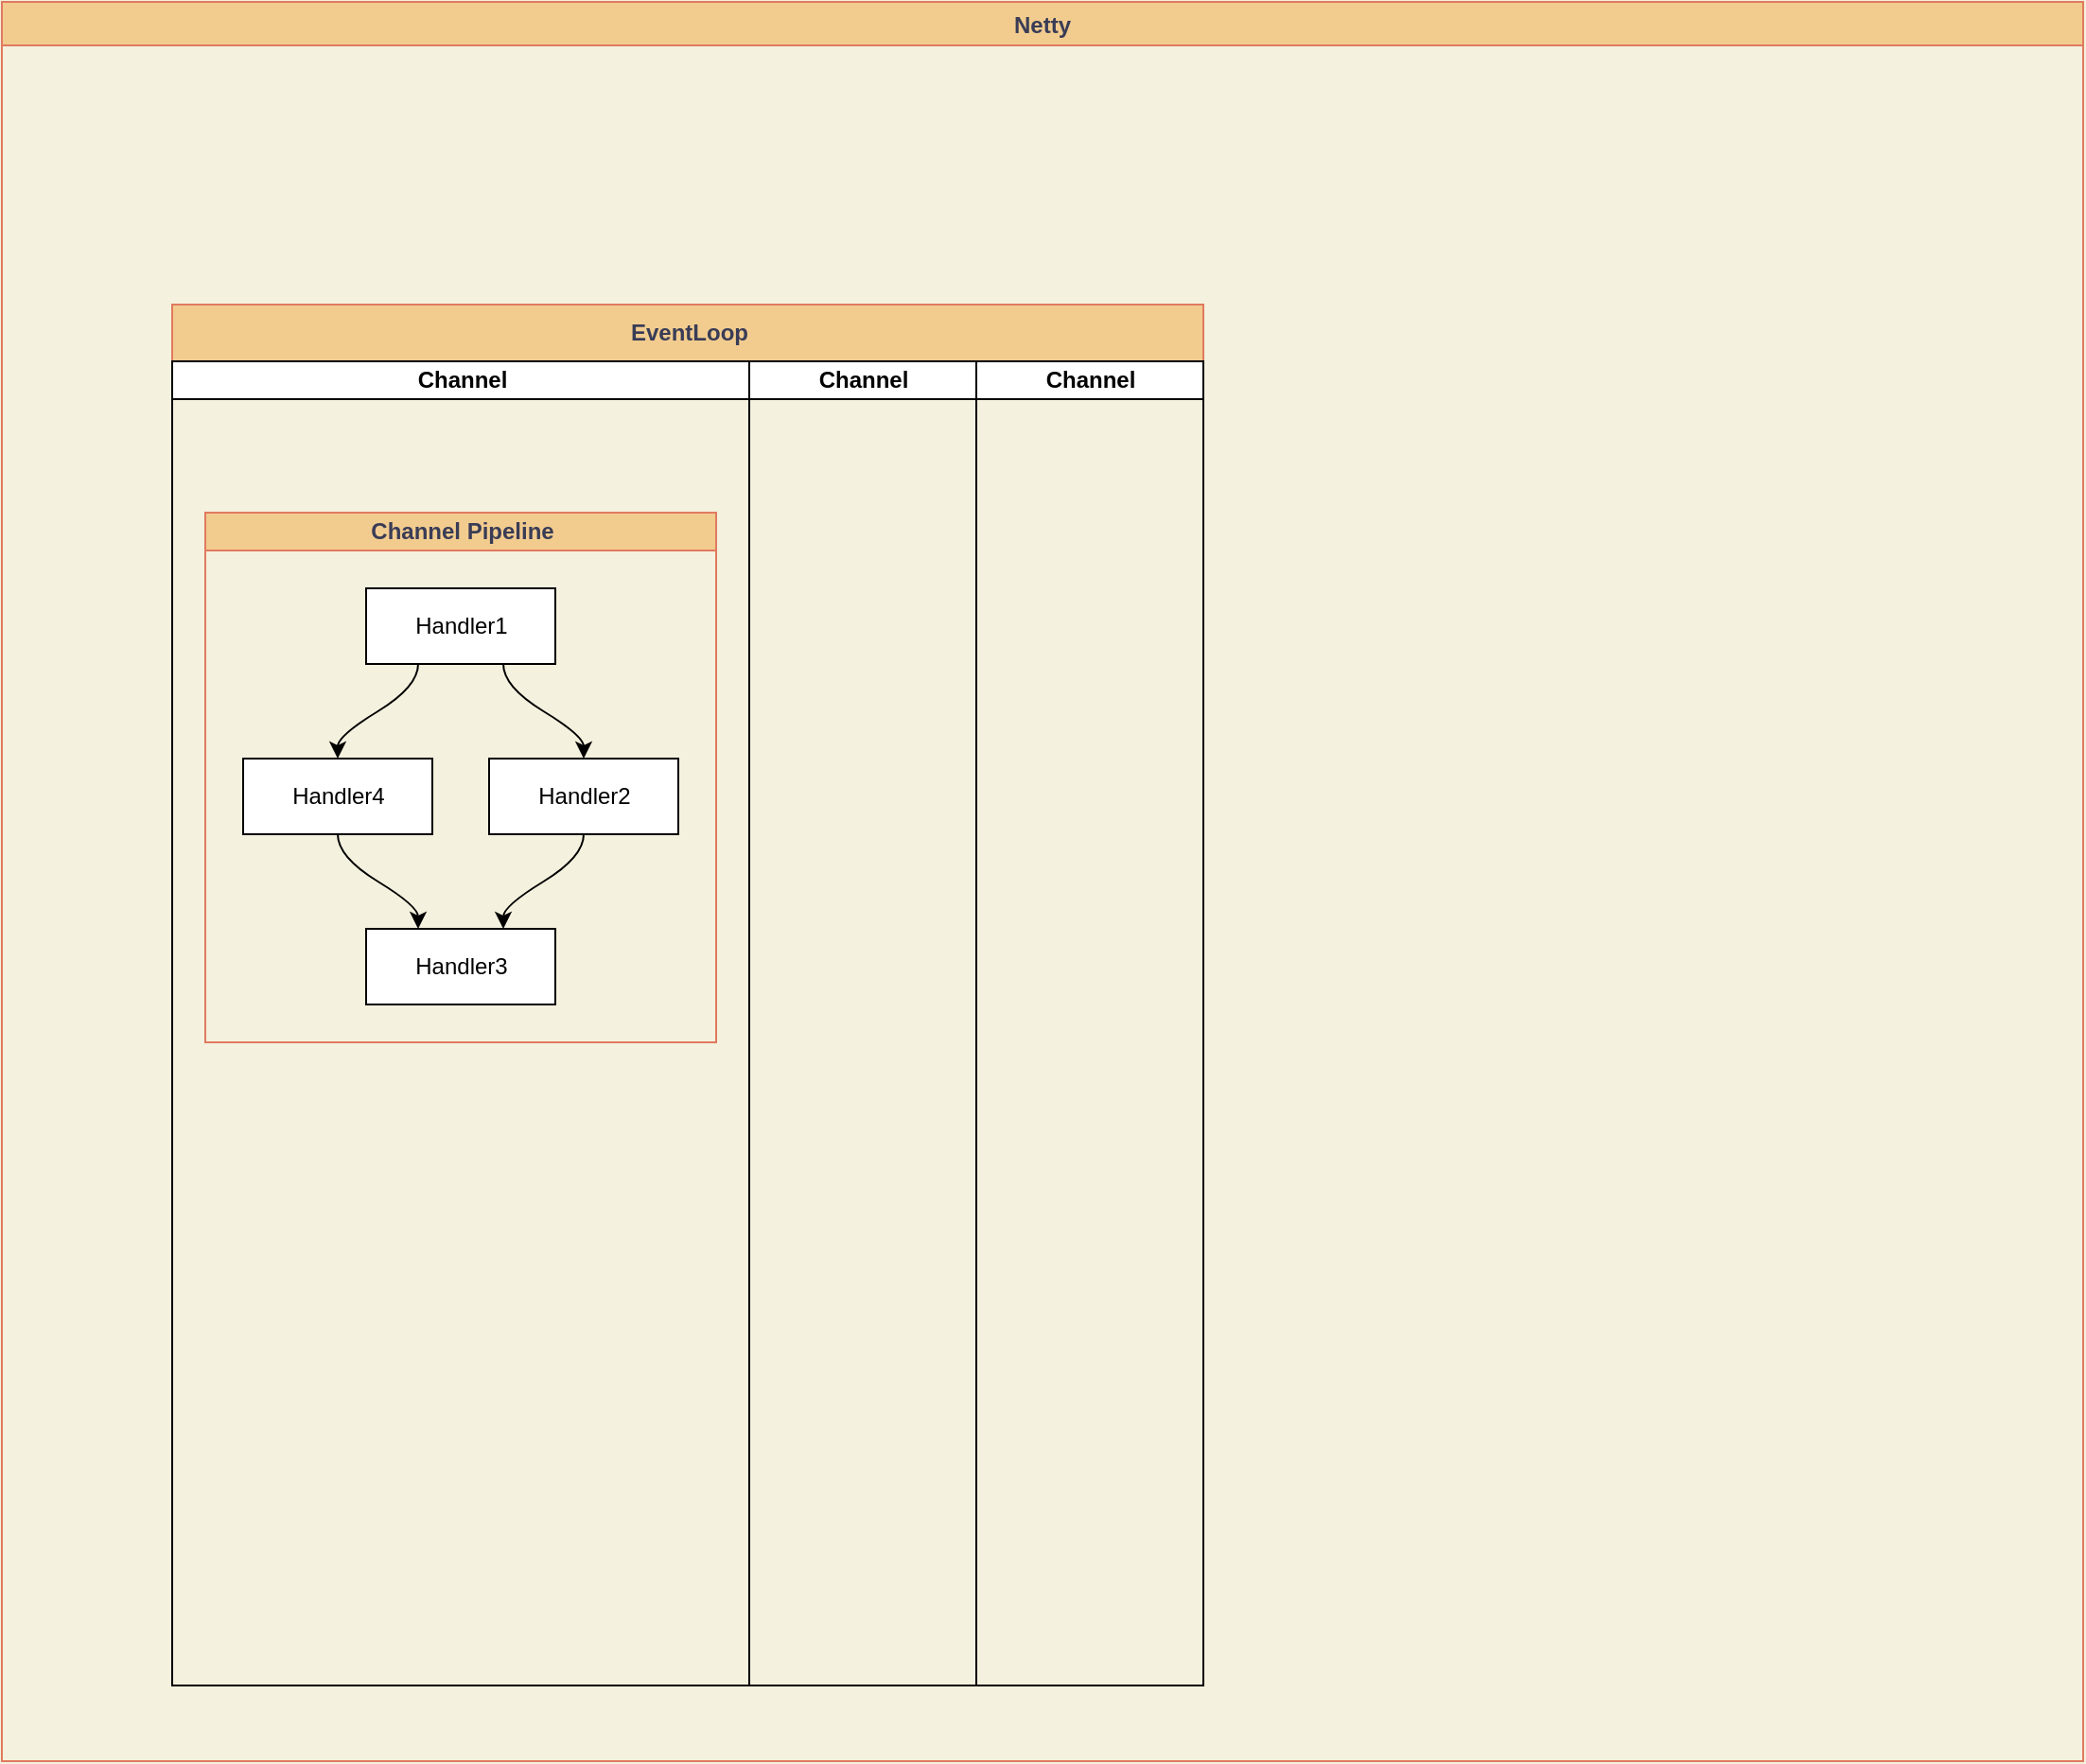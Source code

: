 <mxfile version="13.10.0" type="embed">
    <diagram id="GYlMcxWCawuY5E6X_51E" name="Page-1">
        <mxGraphModel dx="1982" dy="1190" grid="1" gridSize="10" guides="1" tooltips="1" connect="1" arrows="1" fold="1" page="1" pageScale="1" pageWidth="827" pageHeight="1169" background="#F4F1DE" math="0" shadow="0">
            <root>
                <mxCell id="0"/>
                <mxCell id="1" parent="0"/>
                <mxCell id="2" value="Netty" style="swimlane;fillColor=#F2CC8F;strokeColor=#E07A5F;fontColor=#393C56;" parent="1" vertex="1">
                    <mxGeometry x="80" y="130" width="1100" height="930" as="geometry"/>
                </mxCell>
                <mxCell id="3" value="EventLoop" style="swimlane;html=1;childLayout=stackLayout;resizeParent=1;resizeParentMax=0;startSize=30;rounded=0;sketch=0;strokeColor=#E07A5F;fillColor=#F2CC8F;fontColor=#393C56;" vertex="1" parent="2">
                    <mxGeometry x="90" y="160" width="545" height="730" as="geometry"/>
                </mxCell>
                <mxCell id="4" value="Channel" style="swimlane;html=1;startSize=20;" vertex="1" parent="3">
                    <mxGeometry y="30" width="305" height="700" as="geometry"/>
                </mxCell>
                <mxCell id="11" value="Channel Pipeline" style="swimlane;html=1;startSize=20;horizontal=1;childLayout=flowLayout;flowOrientation=north;resizable=0;interRankCellSpacing=50;containerType=tree;rounded=0;sketch=0;strokeColor=#E07A5F;fillColor=#F2CC8F;fontColor=#393C56;" vertex="1" parent="4">
                    <mxGeometry x="17.5" y="80" width="270" height="280" as="geometry"/>
                </mxCell>
                <mxCell id="12" value="Handler1" style="whiteSpace=wrap;html=1;" vertex="1" parent="11">
                    <mxGeometry x="85" y="40" width="100" height="40" as="geometry"/>
                </mxCell>
                <mxCell id="13" value="Handler4" style="whiteSpace=wrap;html=1;" vertex="1" parent="11">
                    <mxGeometry x="20" y="130" width="100" height="40" as="geometry"/>
                </mxCell>
                <mxCell id="14" value="" style="html=1;curved=1;noEdgeStyle=1;orthogonal=1;" edge="1" parent="11" source="12" target="13">
                    <mxGeometry relative="1" as="geometry">
                        <Array as="points">
                            <mxPoint x="112.5" y="92"/>
                            <mxPoint x="70" y="118"/>
                        </Array>
                    </mxGeometry>
                </mxCell>
                <mxCell id="15" value="Handler2" style="whiteSpace=wrap;html=1;" vertex="1" parent="11">
                    <mxGeometry x="150" y="130" width="100" height="40" as="geometry"/>
                </mxCell>
                <mxCell id="16" value="" style="html=1;curved=1;noEdgeStyle=1;orthogonal=1;" edge="1" parent="11" source="12" target="15">
                    <mxGeometry relative="1" as="geometry">
                        <Array as="points">
                            <mxPoint x="157.5" y="92"/>
                            <mxPoint x="200" y="118"/>
                        </Array>
                    </mxGeometry>
                </mxCell>
                <mxCell id="17" value="Handler3" style="whiteSpace=wrap;html=1;" vertex="1" parent="11">
                    <mxGeometry x="85" y="220" width="100" height="40" as="geometry"/>
                </mxCell>
                <mxCell id="18" value="" style="html=1;curved=1;noEdgeStyle=1;orthogonal=1;" edge="1" parent="11" source="13" target="17">
                    <mxGeometry relative="1" as="geometry">
                        <Array as="points">
                            <mxPoint x="70" y="182"/>
                            <mxPoint x="112.5" y="208"/>
                        </Array>
                    </mxGeometry>
                </mxCell>
                <mxCell id="19" value="" style="html=1;curved=1;noEdgeStyle=1;orthogonal=1;" edge="1" parent="11" source="15" target="17">
                    <mxGeometry relative="1" as="geometry">
                        <Array as="points">
                            <mxPoint x="200" y="182"/>
                            <mxPoint x="157.5" y="208"/>
                        </Array>
                    </mxGeometry>
                </mxCell>
                <mxCell id="5" value="Channel" style="swimlane;html=1;startSize=20;" vertex="1" parent="3">
                    <mxGeometry x="305" y="30" width="120" height="700" as="geometry"/>
                </mxCell>
                <mxCell id="6" value="Channel" style="swimlane;html=1;startSize=20;" vertex="1" parent="3">
                    <mxGeometry x="425" y="30" width="120" height="700" as="geometry"/>
                </mxCell>
            </root>
        </mxGraphModel>
    </diagram>
</mxfile>